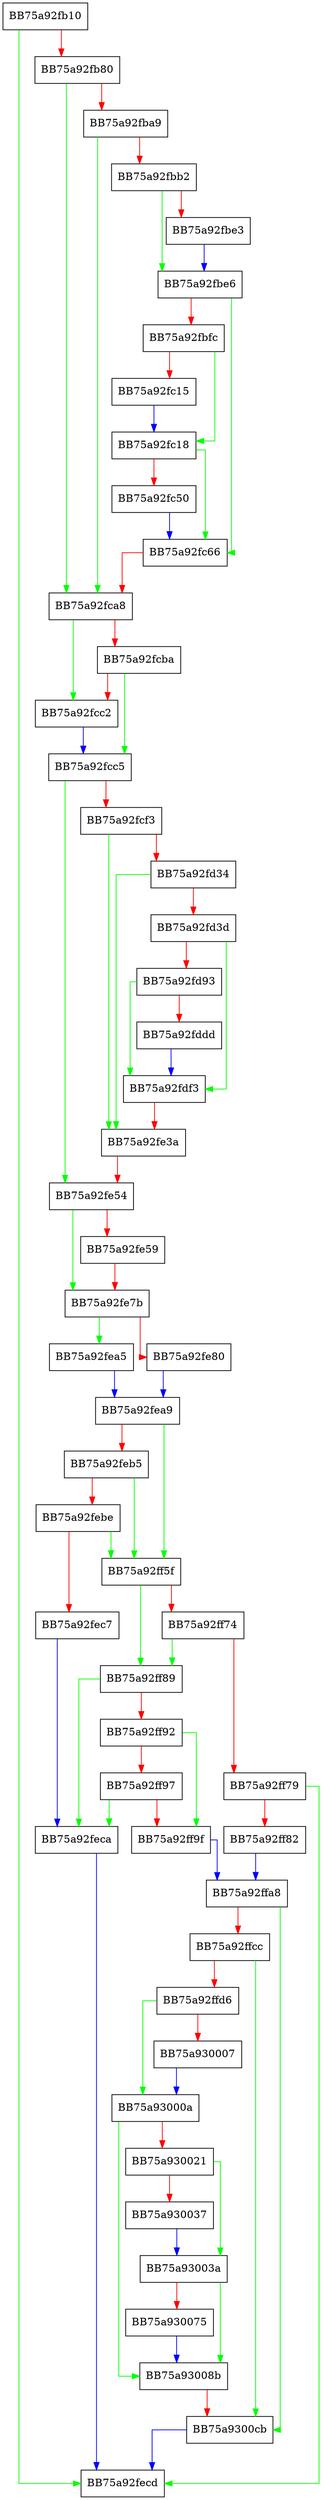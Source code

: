 digraph _should_report_restricted_folders {
  node [shape="box"];
  graph [splines=ortho];
  BB75a92fb10 -> BB75a92fecd [color="green"];
  BB75a92fb10 -> BB75a92fb80 [color="red"];
  BB75a92fb80 -> BB75a92fca8 [color="green"];
  BB75a92fb80 -> BB75a92fba9 [color="red"];
  BB75a92fba9 -> BB75a92fca8 [color="green"];
  BB75a92fba9 -> BB75a92fbb2 [color="red"];
  BB75a92fbb2 -> BB75a92fbe6 [color="green"];
  BB75a92fbb2 -> BB75a92fbe3 [color="red"];
  BB75a92fbe3 -> BB75a92fbe6 [color="blue"];
  BB75a92fbe6 -> BB75a92fc66 [color="green"];
  BB75a92fbe6 -> BB75a92fbfc [color="red"];
  BB75a92fbfc -> BB75a92fc18 [color="green"];
  BB75a92fbfc -> BB75a92fc15 [color="red"];
  BB75a92fc15 -> BB75a92fc18 [color="blue"];
  BB75a92fc18 -> BB75a92fc66 [color="green"];
  BB75a92fc18 -> BB75a92fc50 [color="red"];
  BB75a92fc50 -> BB75a92fc66 [color="blue"];
  BB75a92fc66 -> BB75a92fca8 [color="red"];
  BB75a92fca8 -> BB75a92fcc2 [color="green"];
  BB75a92fca8 -> BB75a92fcba [color="red"];
  BB75a92fcba -> BB75a92fcc5 [color="green"];
  BB75a92fcba -> BB75a92fcc2 [color="red"];
  BB75a92fcc2 -> BB75a92fcc5 [color="blue"];
  BB75a92fcc5 -> BB75a92fe54 [color="green"];
  BB75a92fcc5 -> BB75a92fcf3 [color="red"];
  BB75a92fcf3 -> BB75a92fe3a [color="green"];
  BB75a92fcf3 -> BB75a92fd34 [color="red"];
  BB75a92fd34 -> BB75a92fe3a [color="green"];
  BB75a92fd34 -> BB75a92fd3d [color="red"];
  BB75a92fd3d -> BB75a92fdf3 [color="green"];
  BB75a92fd3d -> BB75a92fd93 [color="red"];
  BB75a92fd93 -> BB75a92fdf3 [color="green"];
  BB75a92fd93 -> BB75a92fddd [color="red"];
  BB75a92fddd -> BB75a92fdf3 [color="blue"];
  BB75a92fdf3 -> BB75a92fe3a [color="red"];
  BB75a92fe3a -> BB75a92fe54 [color="red"];
  BB75a92fe54 -> BB75a92fe7b [color="green"];
  BB75a92fe54 -> BB75a92fe59 [color="red"];
  BB75a92fe59 -> BB75a92fe7b [color="red"];
  BB75a92fe7b -> BB75a92fea5 [color="green"];
  BB75a92fe7b -> BB75a92fe80 [color="red"];
  BB75a92fe80 -> BB75a92fea9 [color="blue"];
  BB75a92fea5 -> BB75a92fea9 [color="blue"];
  BB75a92fea9 -> BB75a92ff5f [color="green"];
  BB75a92fea9 -> BB75a92feb5 [color="red"];
  BB75a92feb5 -> BB75a92ff5f [color="green"];
  BB75a92feb5 -> BB75a92febe [color="red"];
  BB75a92febe -> BB75a92ff5f [color="green"];
  BB75a92febe -> BB75a92fec7 [color="red"];
  BB75a92fec7 -> BB75a92feca [color="blue"];
  BB75a92feca -> BB75a92fecd [color="blue"];
  BB75a92ff5f -> BB75a92ff89 [color="green"];
  BB75a92ff5f -> BB75a92ff74 [color="red"];
  BB75a92ff74 -> BB75a92ff89 [color="green"];
  BB75a92ff74 -> BB75a92ff79 [color="red"];
  BB75a92ff79 -> BB75a92fecd [color="green"];
  BB75a92ff79 -> BB75a92ff82 [color="red"];
  BB75a92ff82 -> BB75a92ffa8 [color="blue"];
  BB75a92ff89 -> BB75a92feca [color="green"];
  BB75a92ff89 -> BB75a92ff92 [color="red"];
  BB75a92ff92 -> BB75a92ff9f [color="green"];
  BB75a92ff92 -> BB75a92ff97 [color="red"];
  BB75a92ff97 -> BB75a92feca [color="green"];
  BB75a92ff97 -> BB75a92ff9f [color="red"];
  BB75a92ff9f -> BB75a92ffa8 [color="blue"];
  BB75a92ffa8 -> BB75a9300cb [color="green"];
  BB75a92ffa8 -> BB75a92ffcc [color="red"];
  BB75a92ffcc -> BB75a9300cb [color="green"];
  BB75a92ffcc -> BB75a92ffd6 [color="red"];
  BB75a92ffd6 -> BB75a93000a [color="green"];
  BB75a92ffd6 -> BB75a930007 [color="red"];
  BB75a930007 -> BB75a93000a [color="blue"];
  BB75a93000a -> BB75a93008b [color="green"];
  BB75a93000a -> BB75a930021 [color="red"];
  BB75a930021 -> BB75a93003a [color="green"];
  BB75a930021 -> BB75a930037 [color="red"];
  BB75a930037 -> BB75a93003a [color="blue"];
  BB75a93003a -> BB75a93008b [color="green"];
  BB75a93003a -> BB75a930075 [color="red"];
  BB75a930075 -> BB75a93008b [color="blue"];
  BB75a93008b -> BB75a9300cb [color="red"];
  BB75a9300cb -> BB75a92fecd [color="blue"];
}